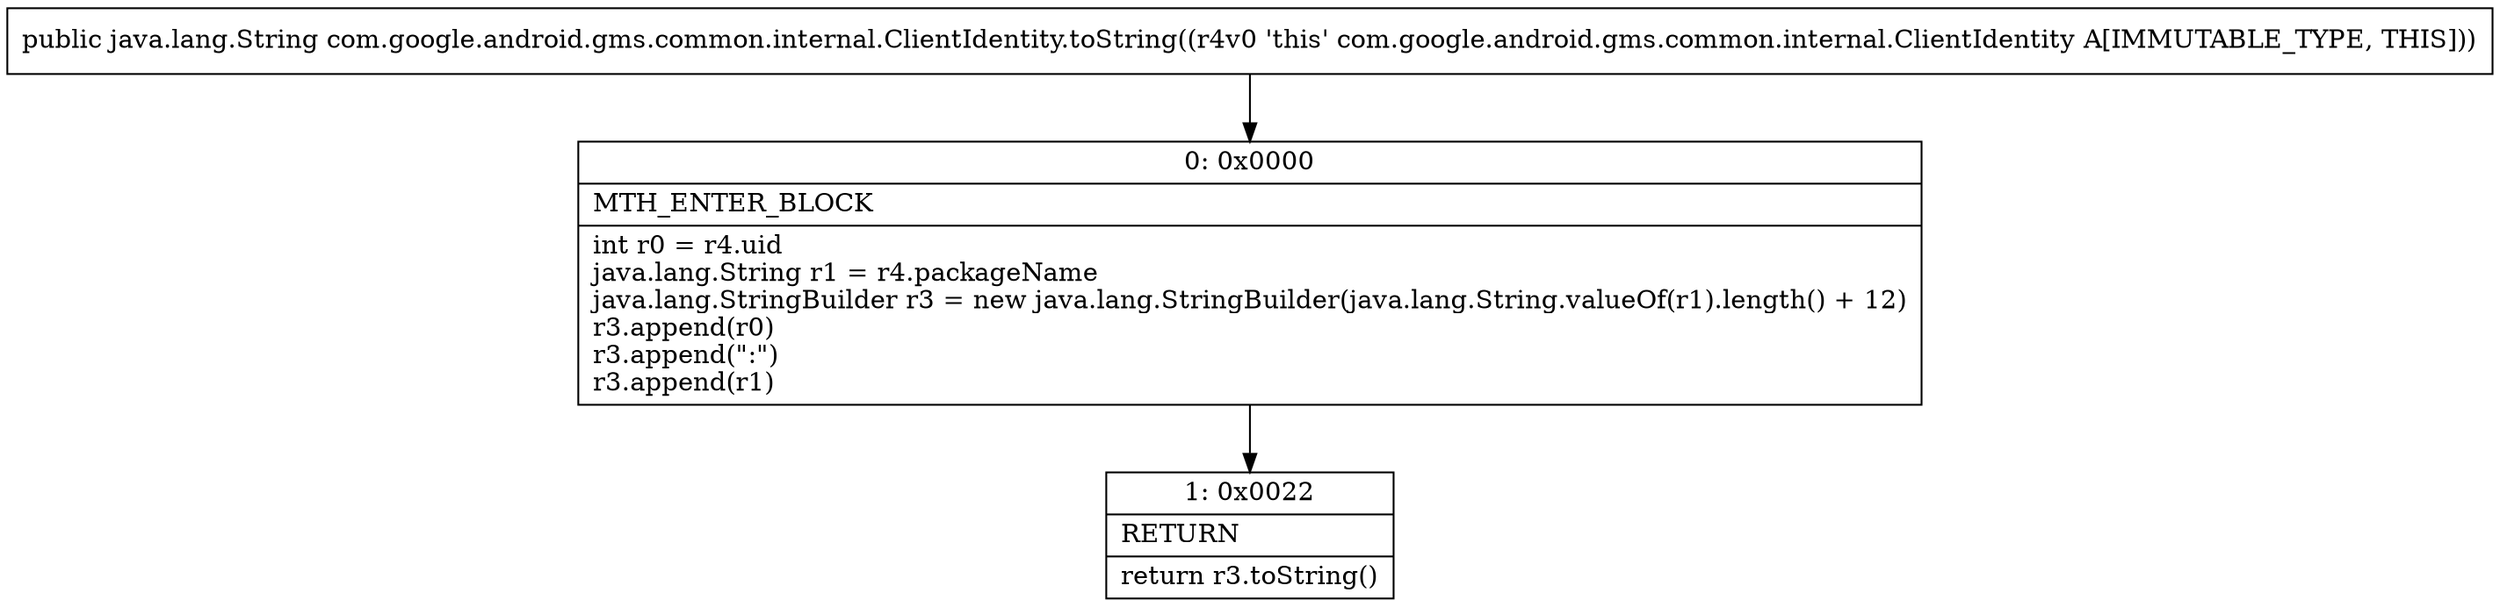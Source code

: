 digraph "CFG forcom.google.android.gms.common.internal.ClientIdentity.toString()Ljava\/lang\/String;" {
Node_0 [shape=record,label="{0\:\ 0x0000|MTH_ENTER_BLOCK\l|int r0 = r4.uid\ljava.lang.String r1 = r4.packageName\ljava.lang.StringBuilder r3 = new java.lang.StringBuilder(java.lang.String.valueOf(r1).length() + 12)\lr3.append(r0)\lr3.append(\":\")\lr3.append(r1)\l}"];
Node_1 [shape=record,label="{1\:\ 0x0022|RETURN\l|return r3.toString()\l}"];
MethodNode[shape=record,label="{public java.lang.String com.google.android.gms.common.internal.ClientIdentity.toString((r4v0 'this' com.google.android.gms.common.internal.ClientIdentity A[IMMUTABLE_TYPE, THIS])) }"];
MethodNode -> Node_0;
Node_0 -> Node_1;
}

